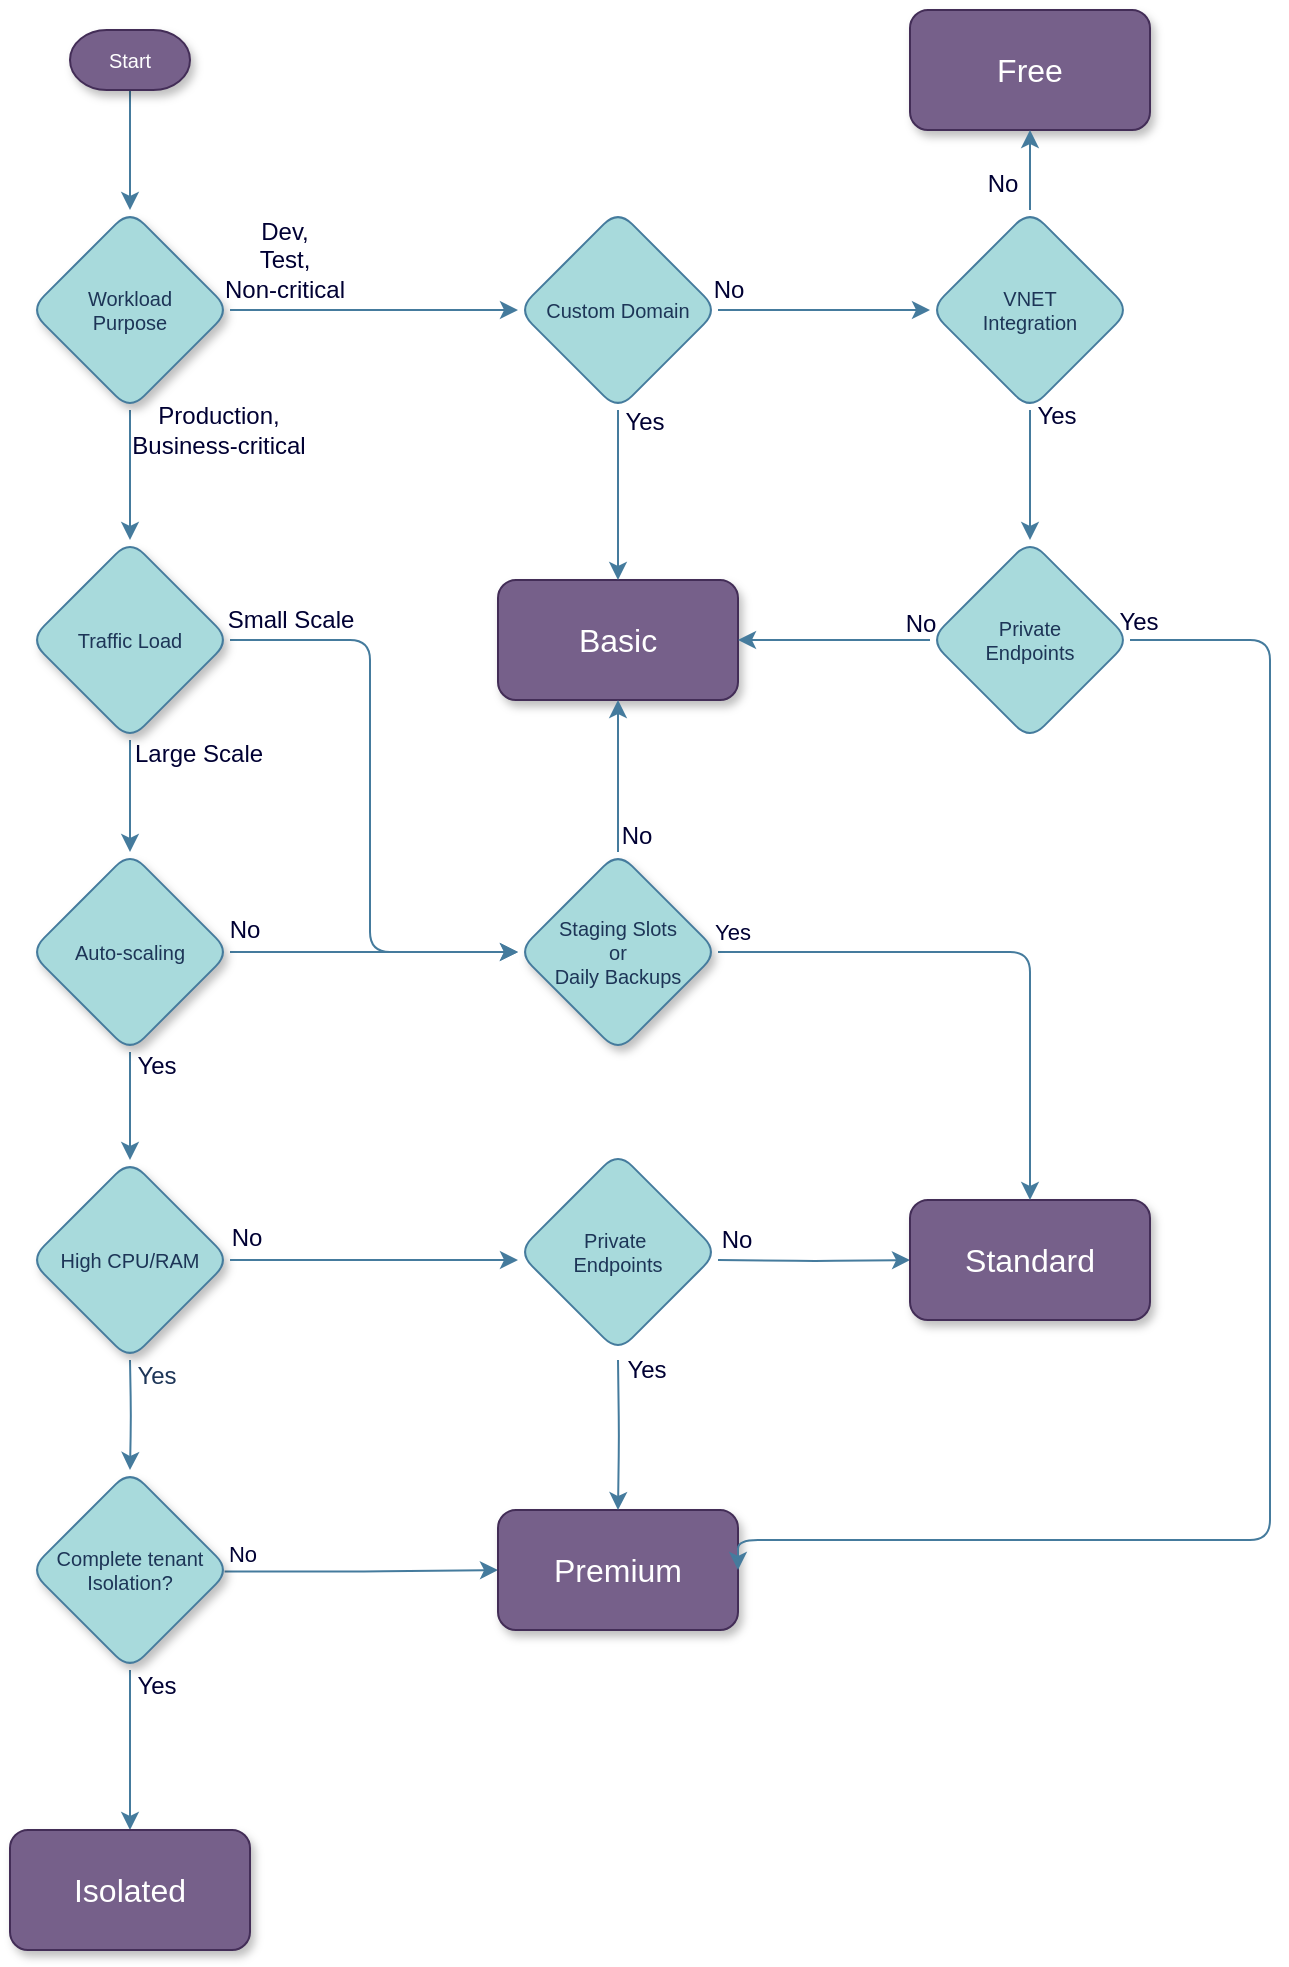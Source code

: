 <mxfile version="24.4.13" type="device" pages="2">
  <diagram id="N4iRV68BVkmkfJKtZu4H" name="Page-2">
    <mxGraphModel dx="1434" dy="956" grid="1" gridSize="10" guides="1" tooltips="1" connect="1" arrows="1" fold="1" page="1" pageScale="1" pageWidth="827" pageHeight="1169" math="0" shadow="0">
      <root>
        <mxCell id="0" />
        <mxCell id="1" parent="0" />
        <mxCell id="8HNGC6IebJeWQwQANR_L-3" value="" style="edgeStyle=orthogonalEdgeStyle;rounded=1;orthogonalLoop=1;jettySize=auto;html=1;fontSize=10;labelBackgroundColor=none;strokeColor=#457B9D;fontColor=default;fontFamily=Helvetica;fontStyle=0;" parent="1" source="8HNGC6IebJeWQwQANR_L-4" target="8HNGC6IebJeWQwQANR_L-9" edge="1">
          <mxGeometry relative="1" as="geometry" />
        </mxCell>
        <mxCell id="8HNGC6IebJeWQwQANR_L-4" value="Start" style="strokeWidth=1;html=1;shape=mxgraph.flowchart.terminator;whiteSpace=wrap;rounded=1;shadow=1;labelBackgroundColor=none;fontFamily=Helvetica;fontSize=10;align=center;fillColor=#76608a;strokeColor=#432D57;fontColor=#ffffff;fontStyle=0;" parent="1" vertex="1">
          <mxGeometry x="190" y="90" width="60" height="30" as="geometry" />
        </mxCell>
        <mxCell id="8HNGC6IebJeWQwQANR_L-5" value="" style="edgeStyle=orthogonalEdgeStyle;rounded=1;orthogonalLoop=1;jettySize=auto;html=1;fontSize=10;labelBackgroundColor=none;strokeColor=#457B9D;fontColor=default;fontFamily=Helvetica;entryX=0;entryY=0.5;entryDx=0;entryDy=0;fontStyle=0;" parent="1" source="mjoHUaqumo3DgvZ4HPl7-24" target="mjoHUaqumo3DgvZ4HPl7-43" edge="1">
          <mxGeometry relative="1" as="geometry" />
        </mxCell>
        <mxCell id="mjoHUaqumo3DgvZ4HPl7-27" value="No" style="edgeLabel;html=1;align=center;verticalAlign=middle;resizable=0;points=[];labelBackgroundColor=none;fontColor=#000033;fontFamily=Helvetica;fontSize=12;rounded=1;fontStyle=0;" parent="8HNGC6IebJeWQwQANR_L-5" vertex="1" connectable="0">
          <mxGeometry x="-0.64" relative="1" as="geometry">
            <mxPoint x="-14" y="-10" as="offset" />
          </mxGeometry>
        </mxCell>
        <mxCell id="8HNGC6IebJeWQwQANR_L-7" value="" style="edgeStyle=orthogonalEdgeStyle;rounded=1;orthogonalLoop=1;jettySize=auto;html=1;fontSize=10;labelBackgroundColor=none;strokeColor=#457B9D;fontColor=default;fontFamily=Helvetica;fontStyle=0;" parent="1" source="8HNGC6IebJeWQwQANR_L-9" target="8HNGC6IebJeWQwQANR_L-14" edge="1">
          <mxGeometry relative="1" as="geometry" />
        </mxCell>
        <mxCell id="8HNGC6IebJeWQwQANR_L-8" value="Production,&lt;div style=&quot;font-size: 12px;&quot;&gt;Business-critical&lt;/div&gt;" style="edgeLabel;html=1;align=center;verticalAlign=middle;resizable=0;points=[];fontSize=12;labelBackgroundColor=none;fontColor=#000033;fontFamily=Helvetica;rounded=1;fontStyle=0;" parent="8HNGC6IebJeWQwQANR_L-7" vertex="1" connectable="0">
          <mxGeometry x="-0.475" y="1" relative="1" as="geometry">
            <mxPoint x="43" y="-7" as="offset" />
          </mxGeometry>
        </mxCell>
        <mxCell id="8HNGC6IebJeWQwQANR_L-9" value="&lt;div style=&quot;font-size: 10px;&quot;&gt;Workload&lt;/div&gt;Purpose" style="rhombus;whiteSpace=wrap;html=1;fontSize=10;fontFamily=Helvetica;strokeWidth=1;rounded=1;shadow=1;labelBackgroundColor=none;fillColor=#A8DADC;strokeColor=#457B9D;fontColor=#1D3557;fontStyle=0;aspect=fixed;" parent="1" vertex="1">
          <mxGeometry x="170" y="180" width="100" height="100" as="geometry" />
        </mxCell>
        <mxCell id="8HNGC6IebJeWQwQANR_L-10" value="Free" style="whiteSpace=wrap;html=1;fontSize=16;fontFamily=Helvetica;strokeWidth=1;rounded=1;shadow=1;labelBackgroundColor=none;fillColor=#76608a;strokeColor=#432D57;fontColor=#ffffff;fontStyle=0;" parent="1" vertex="1">
          <mxGeometry x="610" y="80" width="120" height="60" as="geometry" />
        </mxCell>
        <mxCell id="8HNGC6IebJeWQwQANR_L-11" style="edgeStyle=orthogonalEdgeStyle;rounded=1;orthogonalLoop=1;jettySize=auto;html=1;fontSize=10;labelBackgroundColor=none;strokeColor=#457B9D;fontColor=default;fontFamily=Helvetica;fontStyle=0;entryX=0;entryY=0.5;entryDx=0;entryDy=0;" parent="1" source="8HNGC6IebJeWQwQANR_L-14" target="mjoHUaqumo3DgvZ4HPl7-48" edge="1">
          <mxGeometry relative="1" as="geometry">
            <mxPoint x="400" y="395" as="targetPoint" />
            <Array as="points">
              <mxPoint x="340" y="395" />
              <mxPoint x="340" y="551" />
            </Array>
          </mxGeometry>
        </mxCell>
        <mxCell id="8HNGC6IebJeWQwQANR_L-12" value="Small Scale" style="edgeLabel;html=1;align=center;verticalAlign=middle;resizable=0;points=[];fontSize=12;labelBackgroundColor=none;fontColor=#000033;fontFamily=Helvetica;rounded=1;fontStyle=0;" parent="8HNGC6IebJeWQwQANR_L-11" vertex="1" connectable="0">
          <mxGeometry x="-0.712" relative="1" as="geometry">
            <mxPoint x="-13" y="-10" as="offset" />
          </mxGeometry>
        </mxCell>
        <mxCell id="8HNGC6IebJeWQwQANR_L-13" value="" style="edgeStyle=orthogonalEdgeStyle;rounded=1;orthogonalLoop=1;jettySize=auto;html=1;fontSize=10;labelBackgroundColor=none;strokeColor=#457B9D;fontColor=default;fontFamily=Helvetica;fontStyle=0;" parent="1" source="8HNGC6IebJeWQwQANR_L-14" target="8HNGC6IebJeWQwQANR_L-21" edge="1">
          <mxGeometry relative="1" as="geometry" />
        </mxCell>
        <mxCell id="mjoHUaqumo3DgvZ4HPl7-35" value="Large Scale" style="edgeLabel;html=1;align=center;verticalAlign=middle;resizable=0;points=[];hachureGap=4;strokeColor=#457B9D;fontFamily=Helvetica;fontColor=#000033;fillColor=#A8DADC;fontSize=12;labelBackgroundColor=none;rounded=1;fontStyle=0;" parent="8HNGC6IebJeWQwQANR_L-13" vertex="1" connectable="0">
          <mxGeometry x="-0.355" relative="1" as="geometry">
            <mxPoint x="34" y="-11" as="offset" />
          </mxGeometry>
        </mxCell>
        <mxCell id="8HNGC6IebJeWQwQANR_L-14" value="Traffic Load" style="rhombus;whiteSpace=wrap;html=1;fontSize=10;fontFamily=Helvetica;strokeWidth=1;rounded=1;shadow=1;labelBackgroundColor=none;fillColor=#A8DADC;strokeColor=#457B9D;fontColor=#1D3557;aspect=fixed;fontStyle=0;" parent="1" vertex="1">
          <mxGeometry x="170" y="345" width="100" height="100" as="geometry" />
        </mxCell>
        <mxCell id="8HNGC6IebJeWQwQANR_L-15" value="" style="edgeStyle=orthogonalEdgeStyle;rounded=1;orthogonalLoop=1;jettySize=auto;html=1;fontSize=10;labelBackgroundColor=none;strokeColor=#457B9D;fontColor=default;fontFamily=Helvetica;fontStyle=0;entryX=0;entryY=0.5;entryDx=0;entryDy=0;" parent="1" source="8HNGC6IebJeWQwQANR_L-21" target="mjoHUaqumo3DgvZ4HPl7-48" edge="1">
          <mxGeometry relative="1" as="geometry" />
        </mxCell>
        <mxCell id="8HNGC6IebJeWQwQANR_L-16" value="No" style="edgeLabel;html=1;align=center;verticalAlign=middle;resizable=0;points=[];fontSize=12;labelBackgroundColor=none;fontColor=#000033;fontFamily=Helvetica;rounded=1;fontStyle=0;" parent="8HNGC6IebJeWQwQANR_L-15" vertex="1" connectable="0">
          <mxGeometry x="-0.5" y="2" relative="1" as="geometry">
            <mxPoint x="-29" y="-9" as="offset" />
          </mxGeometry>
        </mxCell>
        <mxCell id="8HNGC6IebJeWQwQANR_L-19" value="" style="edgeStyle=orthogonalEdgeStyle;rounded=1;orthogonalLoop=1;jettySize=auto;html=1;fontSize=10;labelBackgroundColor=none;strokeColor=#457B9D;fontColor=default;fontFamily=Helvetica;fontStyle=0;" parent="1" source="8HNGC6IebJeWQwQANR_L-21" target="8HNGC6IebJeWQwQANR_L-26" edge="1">
          <mxGeometry relative="1" as="geometry" />
        </mxCell>
        <mxCell id="mjoHUaqumo3DgvZ4HPl7-19" value="Yes" style="edgeLabel;html=1;align=center;verticalAlign=middle;resizable=0;points=[];fontSize=12;labelBackgroundColor=none;fontColor=#000033;fontFamily=Helvetica;rounded=1;fontStyle=0;" parent="8HNGC6IebJeWQwQANR_L-19" vertex="1" connectable="0">
          <mxGeometry x="-0.436" relative="1" as="geometry">
            <mxPoint x="13" y="-8" as="offset" />
          </mxGeometry>
        </mxCell>
        <mxCell id="8HNGC6IebJeWQwQANR_L-21" value="Auto-scaling" style="rhombus;whiteSpace=wrap;html=1;fontSize=10;fontFamily=Helvetica;strokeWidth=1;rounded=1;shadow=1;labelBackgroundColor=none;fillColor=#A8DADC;strokeColor=#457B9D;fontColor=#1D3557;aspect=fixed;fontStyle=0;" parent="1" vertex="1">
          <mxGeometry x="170" y="501" width="100" height="100" as="geometry" />
        </mxCell>
        <mxCell id="8HNGC6IebJeWQwQANR_L-22" value="Basic" style="whiteSpace=wrap;html=1;fontSize=16;fontFamily=Helvetica;strokeWidth=1;rounded=1;shadow=1;labelBackgroundColor=none;fillColor=#76608a;strokeColor=#432D57;fontColor=#ffffff;fontStyle=0;" parent="1" vertex="1">
          <mxGeometry x="404" y="365" width="120" height="60" as="geometry" />
        </mxCell>
        <mxCell id="mjoHUaqumo3DgvZ4HPl7-4" value="" style="edgeStyle=orthogonalEdgeStyle;rounded=1;orthogonalLoop=1;jettySize=auto;html=1;fontSize=10;labelBackgroundColor=none;strokeColor=#457B9D;fontColor=default;fontFamily=Helvetica;fontStyle=0;" parent="1" target="mjoHUaqumo3DgvZ4HPl7-3" edge="1">
          <mxGeometry relative="1" as="geometry">
            <mxPoint x="220" y="755" as="sourcePoint" />
          </mxGeometry>
        </mxCell>
        <mxCell id="mjoHUaqumo3DgvZ4HPl7-56" value="Yes" style="edgeLabel;html=1;align=center;verticalAlign=middle;resizable=0;points=[];rounded=1;strokeColor=#457B9D;fontColor=#1D3557;fillColor=#A8DADC;fontSize=12;" parent="mjoHUaqumo3DgvZ4HPl7-4" vertex="1" connectable="0">
          <mxGeometry x="-0.322" y="2" relative="1" as="geometry">
            <mxPoint x="10" y="-11" as="offset" />
          </mxGeometry>
        </mxCell>
        <mxCell id="mjoHUaqumo3DgvZ4HPl7-20" value="" style="edgeStyle=orthogonalEdgeStyle;rounded=1;orthogonalLoop=1;jettySize=auto;html=1;entryX=0;entryY=0.5;entryDx=0;entryDy=0;exitX=0.973;exitY=0.508;exitDx=0;exitDy=0;fontSize=12;labelBackgroundColor=none;strokeColor=#457B9D;fontColor=#000033;fontFamily=Helvetica;fontStyle=0;exitPerimeter=0;" parent="1" source="mjoHUaqumo3DgvZ4HPl7-3" target="mjoHUaqumo3DgvZ4HPl7-16" edge="1">
          <mxGeometry x="-0.836" y="5" relative="1" as="geometry">
            <mxPoint x="269" y="880" as="sourcePoint" />
            <mxPoint x="403" y="880" as="targetPoint" />
            <mxPoint as="offset" />
          </mxGeometry>
        </mxCell>
        <mxCell id="mjoHUaqumo3DgvZ4HPl7-55" value="No" style="edgeLabel;html=1;align=center;verticalAlign=middle;resizable=0;points=[];rounded=1;strokeColor=#457B9D;fontColor=#000033;fillColor=#A8DADC;labelBackgroundColor=none;" parent="mjoHUaqumo3DgvZ4HPl7-20" vertex="1" connectable="0">
          <mxGeometry x="-0.517" relative="1" as="geometry">
            <mxPoint x="-25" y="-9" as="offset" />
          </mxGeometry>
        </mxCell>
        <mxCell id="mjoHUaqumo3DgvZ4HPl7-21" style="edgeStyle=orthogonalEdgeStyle;rounded=1;orthogonalLoop=1;jettySize=auto;html=1;entryX=0;entryY=0.5;entryDx=0;entryDy=0;fontSize=10;labelBackgroundColor=none;strokeColor=#457B9D;fontColor=default;fontFamily=Helvetica;fontStyle=0;" parent="1" target="mjoHUaqumo3DgvZ4HPl7-5" edge="1">
          <mxGeometry relative="1" as="geometry">
            <mxPoint x="514" y="705" as="sourcePoint" />
          </mxGeometry>
        </mxCell>
        <mxCell id="mjoHUaqumo3DgvZ4HPl7-40" value="No" style="edgeLabel;html=1;align=center;verticalAlign=middle;resizable=0;points=[];hachureGap=4;strokeColor=#457B9D;fontFamily=Helvetica;fontColor=#000033;fillColor=#A8DADC;labelBackgroundColor=none;rounded=1;fontStyle=0;fontSize=12;" parent="mjoHUaqumo3DgvZ4HPl7-21" vertex="1" connectable="0">
          <mxGeometry x="-0.449" relative="1" as="geometry">
            <mxPoint x="-18" y="-11" as="offset" />
          </mxGeometry>
        </mxCell>
        <mxCell id="8HNGC6IebJeWQwQANR_L-26" value="High CPU/RAM" style="rhombus;whiteSpace=wrap;html=1;fontSize=10;fontFamily=Helvetica;strokeWidth=1;rounded=1;shadow=1;labelBackgroundColor=none;fillColor=#A8DADC;strokeColor=#457B9D;fontColor=#1D3557;aspect=fixed;fontStyle=0;" parent="1" vertex="1">
          <mxGeometry x="170" y="655" width="100" height="100" as="geometry" />
        </mxCell>
        <mxCell id="mjoHUaqumo3DgvZ4HPl7-9" value="" style="edgeStyle=orthogonalEdgeStyle;rounded=1;orthogonalLoop=1;jettySize=auto;html=1;exitX=0.5;exitY=1;exitDx=0;exitDy=0;fontSize=10;labelBackgroundColor=none;strokeColor=#457B9D;fontColor=default;fontFamily=Helvetica;fontStyle=0;" parent="1" source="mjoHUaqumo3DgvZ4HPl7-3" target="mjoHUaqumo3DgvZ4HPl7-10" edge="1">
          <mxGeometry relative="1" as="geometry">
            <mxPoint x="250" y="1010.0" as="targetPoint" />
          </mxGeometry>
        </mxCell>
        <mxCell id="mjoHUaqumo3DgvZ4HPl7-23" value="Yes" style="edgeLabel;html=1;align=center;verticalAlign=middle;resizable=0;points=[];fontSize=12;labelBackgroundColor=none;fontColor=#000033;fontFamily=Helvetica;rounded=1;fontStyle=0;" parent="mjoHUaqumo3DgvZ4HPl7-9" vertex="1" connectable="0">
          <mxGeometry x="0.288" y="-2" relative="1" as="geometry">
            <mxPoint x="15" y="-44" as="offset" />
          </mxGeometry>
        </mxCell>
        <mxCell id="mjoHUaqumo3DgvZ4HPl7-3" value="Complete tenant&lt;div&gt;Isolation?&lt;/div&gt;" style="rhombus;whiteSpace=wrap;html=1;fontSize=10;fontFamily=Helvetica;strokeWidth=1;rounded=1;shadow=1;labelBackgroundColor=none;fillColor=#A8DADC;strokeColor=#457B9D;fontColor=#1D3557;aspect=fixed;fontStyle=0;" parent="1" vertex="1">
          <mxGeometry x="170" y="810" width="100" height="100" as="geometry" />
        </mxCell>
        <mxCell id="mjoHUaqumo3DgvZ4HPl7-5" value="Standard" style="whiteSpace=wrap;html=1;fontSize=16;fontFamily=Helvetica;strokeWidth=1;rounded=1;shadow=1;labelBackgroundColor=none;fillColor=#76608a;strokeColor=#432D57;fontColor=#ffffff;fontStyle=0;" parent="1" vertex="1">
          <mxGeometry x="610" y="675" width="120" height="60" as="geometry" />
        </mxCell>
        <mxCell id="mjoHUaqumo3DgvZ4HPl7-10" value="Isolated" style="whiteSpace=wrap;html=1;fontSize=16;fontFamily=Helvetica;strokeWidth=1;rounded=1;shadow=1;labelBackgroundColor=none;fillColor=#76608a;strokeColor=#432D57;fontColor=#ffffff;fontStyle=0;" parent="1" vertex="1">
          <mxGeometry x="160" y="990" width="120" height="60" as="geometry" />
        </mxCell>
        <mxCell id="mjoHUaqumo3DgvZ4HPl7-16" value="Premium" style="whiteSpace=wrap;html=1;fontSize=16;fontFamily=Helvetica;strokeWidth=1;rounded=1;shadow=1;labelBackgroundColor=none;fillColor=#76608a;strokeColor=#432D57;fontColor=#ffffff;fontStyle=0;" parent="1" vertex="1">
          <mxGeometry x="404" y="830" width="120" height="60" as="geometry" />
        </mxCell>
        <mxCell id="mjoHUaqumo3DgvZ4HPl7-25" value="" style="edgeStyle=orthogonalEdgeStyle;rounded=1;orthogonalLoop=1;jettySize=auto;html=1;fontSize=10;labelBackgroundColor=none;strokeColor=#457B9D;fontColor=default;fontFamily=Helvetica;fontStyle=0;" parent="1" source="8HNGC6IebJeWQwQANR_L-9" target="mjoHUaqumo3DgvZ4HPl7-24" edge="1">
          <mxGeometry relative="1" as="geometry">
            <mxPoint x="290" y="235" as="sourcePoint" />
            <mxPoint x="510" y="235" as="targetPoint" />
          </mxGeometry>
        </mxCell>
        <mxCell id="mjoHUaqumo3DgvZ4HPl7-26" value="Dev,&lt;div style=&quot;font-size: 12px;&quot;&gt;Test,&lt;/div&gt;&lt;div style=&quot;font-size: 12px;&quot;&gt;Non-critical&lt;/div&gt;" style="edgeLabel;html=1;align=center;verticalAlign=middle;resizable=0;points=[];fontSize=12;labelBackgroundColor=none;fontColor=#000033;fontFamily=Helvetica;rounded=1;fontStyle=0;" parent="mjoHUaqumo3DgvZ4HPl7-25" vertex="1" connectable="0">
          <mxGeometry x="-0.367" relative="1" as="geometry">
            <mxPoint x="-19" y="-25" as="offset" />
          </mxGeometry>
        </mxCell>
        <mxCell id="mjoHUaqumo3DgvZ4HPl7-29" style="rounded=1;orthogonalLoop=1;jettySize=auto;html=1;entryX=0.5;entryY=0;entryDx=0;entryDy=0;labelBackgroundColor=none;strokeColor=#457B9D;fontColor=default;fontFamily=Helvetica;exitX=0.5;exitY=1;exitDx=0;exitDy=0;fontStyle=0;" parent="1" source="mjoHUaqumo3DgvZ4HPl7-43" target="mjoHUaqumo3DgvZ4HPl7-28" edge="1">
          <mxGeometry relative="1" as="geometry" />
        </mxCell>
        <mxCell id="mjoHUaqumo3DgvZ4HPl7-30" value="Yes" style="edgeLabel;html=1;align=center;verticalAlign=middle;resizable=0;points=[];labelBackgroundColor=none;fontColor=#000033;fontFamily=Helvetica;fontSize=12;rounded=1;fontStyle=0;" parent="mjoHUaqumo3DgvZ4HPl7-29" vertex="1" connectable="0">
          <mxGeometry x="-0.515" y="-1" relative="1" as="geometry">
            <mxPoint x="14" y="-13" as="offset" />
          </mxGeometry>
        </mxCell>
        <mxCell id="mjoHUaqumo3DgvZ4HPl7-45" style="edgeStyle=orthogonalEdgeStyle;rounded=1;hachureGap=4;orthogonalLoop=1;jettySize=auto;html=1;strokeColor=#457B9D;fontFamily=Helvetica;fontColor=default;labelBackgroundColor=none;fontStyle=0;" parent="1" source="mjoHUaqumo3DgvZ4HPl7-24" target="8HNGC6IebJeWQwQANR_L-22" edge="1">
          <mxGeometry relative="1" as="geometry" />
        </mxCell>
        <mxCell id="mjoHUaqumo3DgvZ4HPl7-46" value="Yes" style="edgeLabel;html=1;align=center;verticalAlign=middle;resizable=0;points=[];rounded=1;hachureGap=4;strokeColor=#457B9D;fontFamily=Helvetica;fontColor=#000033;fillColor=#A8DADC;labelBackgroundColor=none;fontStyle=0;fontSize=12;" parent="mjoHUaqumo3DgvZ4HPl7-45" vertex="1" connectable="0">
          <mxGeometry x="-0.811" y="3" relative="1" as="geometry">
            <mxPoint x="10" y="-2" as="offset" />
          </mxGeometry>
        </mxCell>
        <mxCell id="mjoHUaqumo3DgvZ4HPl7-24" value="Custom Domain" style="rhombus;whiteSpace=wrap;html=1;labelBackgroundColor=none;fillColor=#A8DADC;strokeColor=#457B9D;fontColor=#1D3557;fontFamily=Helvetica;fontSize=10;fontStyle=0;aspect=fixed;rounded=1;" parent="1" vertex="1">
          <mxGeometry x="414" y="180" width="100" height="100" as="geometry" />
        </mxCell>
        <mxCell id="mjoHUaqumo3DgvZ4HPl7-31" style="rounded=1;orthogonalLoop=1;jettySize=auto;html=1;entryX=1;entryY=0.5;entryDx=0;entryDy=0;edgeStyle=orthogonalEdgeStyle;labelBackgroundColor=none;strokeColor=#457B9D;fontColor=default;fontFamily=Helvetica;fontStyle=0;" parent="1" source="mjoHUaqumo3DgvZ4HPl7-28" target="8HNGC6IebJeWQwQANR_L-22" edge="1">
          <mxGeometry relative="1" as="geometry" />
        </mxCell>
        <mxCell id="mjoHUaqumo3DgvZ4HPl7-32" value="No" style="edgeLabel;html=1;align=center;verticalAlign=middle;resizable=0;points=[];labelBackgroundColor=none;fontColor=#000033;fontFamily=Helvetica;fontSize=12;rounded=1;fontStyle=0;" parent="mjoHUaqumo3DgvZ4HPl7-31" vertex="1" connectable="0">
          <mxGeometry x="-0.739" y="1" relative="1" as="geometry">
            <mxPoint x="7" y="-9" as="offset" />
          </mxGeometry>
        </mxCell>
        <mxCell id="mjoHUaqumo3DgvZ4HPl7-33" style="edgeStyle=orthogonalEdgeStyle;rounded=1;orthogonalLoop=1;jettySize=auto;html=1;labelBackgroundColor=none;strokeColor=#457B9D;fontColor=default;fontFamily=Helvetica;exitX=1;exitY=0.5;exitDx=0;exitDy=0;fontStyle=0;entryX=1;entryY=0.5;entryDx=0;entryDy=0;" parent="1" source="mjoHUaqumo3DgvZ4HPl7-28" target="mjoHUaqumo3DgvZ4HPl7-16" edge="1">
          <mxGeometry relative="1" as="geometry">
            <mxPoint x="695.03" y="465" as="sourcePoint" />
            <mxPoint x="650" y="850" as="targetPoint" />
            <Array as="points">
              <mxPoint x="790" y="395" />
              <mxPoint x="790" y="845" />
              <mxPoint x="524" y="845" />
            </Array>
          </mxGeometry>
        </mxCell>
        <mxCell id="mjoHUaqumo3DgvZ4HPl7-54" value="Yes" style="edgeLabel;html=1;align=center;verticalAlign=middle;resizable=0;points=[];rounded=1;strokeColor=#457B9D;fontColor=#000033;fillColor=#A8DADC;fontSize=12;labelBackgroundColor=none;" parent="mjoHUaqumo3DgvZ4HPl7-33" vertex="1" connectable="0">
          <mxGeometry x="-0.954" y="4" relative="1" as="geometry">
            <mxPoint x="-15" y="-5" as="offset" />
          </mxGeometry>
        </mxCell>
        <mxCell id="mjoHUaqumo3DgvZ4HPl7-28" value="Private&lt;div&gt;Endpoints&lt;/div&gt;" style="rhombus;whiteSpace=wrap;html=1;labelBackgroundColor=none;fillColor=#A8DADC;strokeColor=#457B9D;fontColor=#1D3557;fontFamily=Helvetica;fontSize=10;aspect=fixed;fontStyle=0;rounded=1;" parent="1" vertex="1">
          <mxGeometry x="620" y="345" width="100" height="100" as="geometry" />
        </mxCell>
        <mxCell id="mjoHUaqumo3DgvZ4HPl7-38" value="" style="edgeStyle=orthogonalEdgeStyle;rounded=1;orthogonalLoop=1;jettySize=auto;html=1;entryX=0;entryY=0.5;entryDx=0;entryDy=0;fontSize=10;labelBackgroundColor=none;strokeColor=#457B9D;fontColor=default;fontFamily=Helvetica;fontStyle=0;" parent="1" edge="1">
          <mxGeometry relative="1" as="geometry">
            <mxPoint x="270" y="705" as="sourcePoint" />
            <mxPoint x="414" y="705" as="targetPoint" />
          </mxGeometry>
        </mxCell>
        <mxCell id="mjoHUaqumo3DgvZ4HPl7-39" value="No" style="edgeLabel;html=1;align=center;verticalAlign=middle;resizable=0;points=[];fontSize=12;labelBackgroundColor=none;fontColor=#000033;fontFamily=Helvetica;rounded=1;fontStyle=0;" parent="mjoHUaqumo3DgvZ4HPl7-38" vertex="1" connectable="0">
          <mxGeometry x="-0.458" y="-2" relative="1" as="geometry">
            <mxPoint x="-31" y="-13" as="offset" />
          </mxGeometry>
        </mxCell>
        <mxCell id="mjoHUaqumo3DgvZ4HPl7-41" style="edgeStyle=orthogonalEdgeStyle;rounded=1;hachureGap=4;orthogonalLoop=1;jettySize=auto;html=1;strokeColor=#457B9D;fontFamily=Helvetica;fontColor=default;labelBackgroundColor=none;fontStyle=0;" parent="1" target="mjoHUaqumo3DgvZ4HPl7-16" edge="1">
          <mxGeometry relative="1" as="geometry">
            <mxPoint x="464" y="755" as="sourcePoint" />
          </mxGeometry>
        </mxCell>
        <mxCell id="mjoHUaqumo3DgvZ4HPl7-42" value="Yes" style="edgeLabel;html=1;align=center;verticalAlign=middle;resizable=0;points=[];hachureGap=4;strokeColor=#457B9D;fontFamily=Helvetica;fontColor=#000033;fillColor=#A8DADC;labelBackgroundColor=none;rounded=1;fontStyle=0;fontSize=12;" parent="mjoHUaqumo3DgvZ4HPl7-41" vertex="1" connectable="0">
          <mxGeometry x="-0.872" y="-1" relative="1" as="geometry">
            <mxPoint x="15" as="offset" />
          </mxGeometry>
        </mxCell>
        <mxCell id="mjoHUaqumo3DgvZ4HPl7-37" value="Private&amp;nbsp;&lt;div&gt;Endpoints&lt;/div&gt;" style="rhombus;whiteSpace=wrap;html=1;labelBackgroundColor=none;fillColor=#A8DADC;strokeColor=#457B9D;fontColor=#1D3557;fontFamily=Helvetica;fontSize=10;aspect=fixed;fontStyle=0;rounded=1;" parent="1" vertex="1">
          <mxGeometry x="414" y="651" width="100" height="100" as="geometry" />
        </mxCell>
        <mxCell id="mjoHUaqumo3DgvZ4HPl7-44" style="edgeStyle=orthogonalEdgeStyle;rounded=1;hachureGap=4;orthogonalLoop=1;jettySize=auto;html=1;strokeColor=#457B9D;fontFamily=Helvetica;fontColor=default;labelBackgroundColor=none;fontStyle=0;" parent="1" source="mjoHUaqumo3DgvZ4HPl7-43" target="8HNGC6IebJeWQwQANR_L-10" edge="1">
          <mxGeometry relative="1" as="geometry" />
        </mxCell>
        <mxCell id="mjoHUaqumo3DgvZ4HPl7-47" value="No" style="edgeLabel;html=1;align=center;verticalAlign=middle;resizable=0;points=[];rounded=1;hachureGap=4;strokeColor=#457B9D;fontFamily=Helvetica;fontColor=#000033;fillColor=#A8DADC;labelBackgroundColor=none;fontStyle=0;fontSize=12;" parent="mjoHUaqumo3DgvZ4HPl7-44" vertex="1" connectable="0">
          <mxGeometry x="-0.69" y="3" relative="1" as="geometry">
            <mxPoint x="-11" y="-7" as="offset" />
          </mxGeometry>
        </mxCell>
        <mxCell id="mjoHUaqumo3DgvZ4HPl7-43" value="VNET&lt;div style=&quot;font-size: 10px;&quot;&gt;Integration&lt;/div&gt;" style="rhombus;whiteSpace=wrap;html=1;labelBackgroundColor=none;fillColor=#A8DADC;strokeColor=#457B9D;fontColor=#1D3557;fontFamily=Helvetica;fontSize=10;fontStyle=0;aspect=fixed;rounded=1;" parent="1" vertex="1">
          <mxGeometry x="620" y="180" width="100" height="100" as="geometry" />
        </mxCell>
        <mxCell id="mjoHUaqumo3DgvZ4HPl7-49" style="edgeStyle=orthogonalEdgeStyle;rounded=1;orthogonalLoop=1;jettySize=auto;html=1;strokeColor=#457B9D;fontColor=#1D3557;fillColor=#A8DADC;entryX=0.5;entryY=1;entryDx=0;entryDy=0;" parent="1" source="mjoHUaqumo3DgvZ4HPl7-48" target="8HNGC6IebJeWQwQANR_L-22" edge="1">
          <mxGeometry relative="1" as="geometry">
            <mxPoint x="540.0" y="440" as="targetPoint" />
          </mxGeometry>
        </mxCell>
        <mxCell id="mjoHUaqumo3DgvZ4HPl7-50" value="No" style="edgeLabel;html=1;align=center;verticalAlign=middle;resizable=0;points=[];strokeColor=#457B9D;fontColor=#000033;fillColor=#A8DADC;rounded=1;fontSize=12;" parent="mjoHUaqumo3DgvZ4HPl7-49" vertex="1" connectable="0">
          <mxGeometry x="-0.783" y="2" relative="1" as="geometry">
            <mxPoint x="11" as="offset" />
          </mxGeometry>
        </mxCell>
        <mxCell id="mjoHUaqumo3DgvZ4HPl7-51" style="edgeStyle=orthogonalEdgeStyle;rounded=1;orthogonalLoop=1;jettySize=auto;html=1;entryX=0.5;entryY=0;entryDx=0;entryDy=0;strokeColor=#457B9D;fontColor=#000033;fillColor=#A8DADC;fontSize=12;" parent="1" source="mjoHUaqumo3DgvZ4HPl7-48" target="mjoHUaqumo3DgvZ4HPl7-5" edge="1">
          <mxGeometry relative="1" as="geometry">
            <Array as="points">
              <mxPoint x="670" y="551" />
            </Array>
          </mxGeometry>
        </mxCell>
        <mxCell id="mjoHUaqumo3DgvZ4HPl7-52" value="Yes" style="edgeLabel;html=1;align=center;verticalAlign=middle;resizable=0;points=[];strokeColor=#457B9D;fontColor=#000033;fillColor=#A8DADC;rounded=1;" parent="mjoHUaqumo3DgvZ4HPl7-51" vertex="1" connectable="0">
          <mxGeometry x="-0.917" y="2" relative="1" as="geometry">
            <mxPoint x="-5" y="-8" as="offset" />
          </mxGeometry>
        </mxCell>
        <mxCell id="mjoHUaqumo3DgvZ4HPl7-48" value="Staging Slots&lt;div&gt;or&lt;/div&gt;&lt;div&gt;Daily Backups&lt;/div&gt;" style="rhombus;whiteSpace=wrap;html=1;fontSize=10;fontFamily=Helvetica;strokeWidth=1;rounded=1;shadow=1;labelBackgroundColor=none;fillColor=#A8DADC;strokeColor=#457B9D;fontColor=#1D3557;aspect=fixed;fontStyle=0;" parent="1" vertex="1">
          <mxGeometry x="414" y="501" width="100" height="100" as="geometry" />
        </mxCell>
      </root>
    </mxGraphModel>
  </diagram>
  <diagram id="SfIZksV7vS0lqTn1m1YL" name="Page-3">
    <mxGraphModel dx="1434" dy="2125" grid="1" gridSize="10" guides="1" tooltips="1" connect="1" arrows="1" fold="1" page="1" pageScale="1" pageWidth="827" pageHeight="1169" math="0" shadow="0">
      <root>
        <mxCell id="0" />
        <mxCell id="1" parent="0" />
        <mxCell id="bjYaRJj1VPDax2cxkhRb-1" value="" style="edgeStyle=orthogonalEdgeStyle;rounded=1;orthogonalLoop=1;jettySize=auto;html=1;fontSize=10;labelBackgroundColor=none;strokeColor=#457B9D;fontColor=default;fontFamily=Helvetica;fontStyle=0;" parent="1" source="bjYaRJj1VPDax2cxkhRb-2" target="bjYaRJj1VPDax2cxkhRb-7" edge="1">
          <mxGeometry relative="1" as="geometry" />
        </mxCell>
        <mxCell id="bjYaRJj1VPDax2cxkhRb-2" value="Start" style="strokeWidth=1;html=1;shape=mxgraph.flowchart.terminator;whiteSpace=wrap;rounded=1;shadow=1;labelBackgroundColor=none;fontFamily=Helvetica;fontSize=10;align=center;fillColor=#76608a;strokeColor=#432D57;fontColor=#ffffff;fontStyle=0;" parent="1" vertex="1">
          <mxGeometry x="140" y="-20" width="60" height="30" as="geometry" />
        </mxCell>
        <mxCell id="bjYaRJj1VPDax2cxkhRb-3" value="" style="edgeStyle=orthogonalEdgeStyle;rounded=1;orthogonalLoop=1;jettySize=auto;html=1;fontSize=10;labelBackgroundColor=none;strokeColor=#457B9D;fontColor=default;fontFamily=Helvetica;fontStyle=0;" parent="1" source="bjYaRJj1VPDax2cxkhRb-39" target="bjYaRJj1VPDax2cxkhRb-52" edge="1">
          <mxGeometry relative="1" as="geometry" />
        </mxCell>
        <mxCell id="bjYaRJj1VPDax2cxkhRb-4" value="No" style="edgeLabel;html=1;align=center;verticalAlign=middle;resizable=0;points=[];labelBackgroundColor=none;fontColor=#000033;fontFamily=Helvetica;fontSize=12;rounded=1;fontStyle=0;" parent="bjYaRJj1VPDax2cxkhRb-3" vertex="1" connectable="0">
          <mxGeometry x="-0.64" relative="1" as="geometry">
            <mxPoint x="10" y="-7" as="offset" />
          </mxGeometry>
        </mxCell>
        <mxCell id="bjYaRJj1VPDax2cxkhRb-5" value="" style="edgeStyle=orthogonalEdgeStyle;rounded=1;orthogonalLoop=1;jettySize=auto;html=1;fontSize=10;labelBackgroundColor=none;strokeColor=#457B9D;fontColor=default;fontFamily=Helvetica;fontStyle=0;" parent="1" source="bjYaRJj1VPDax2cxkhRb-7" target="bjYaRJj1VPDax2cxkhRb-13" edge="1">
          <mxGeometry relative="1" as="geometry" />
        </mxCell>
        <mxCell id="bjYaRJj1VPDax2cxkhRb-6" value="Production,&lt;div style=&quot;font-size: 12px;&quot;&gt;Business-critical&lt;/div&gt;" style="edgeLabel;html=1;align=center;verticalAlign=middle;resizable=0;points=[];fontSize=12;labelBackgroundColor=none;fontColor=#000033;fontFamily=Helvetica;rounded=1;fontStyle=0;" parent="bjYaRJj1VPDax2cxkhRb-5" vertex="1" connectable="0">
          <mxGeometry x="-0.475" y="1" relative="1" as="geometry">
            <mxPoint x="11" y="-22" as="offset" />
          </mxGeometry>
        </mxCell>
        <mxCell id="bjYaRJj1VPDax2cxkhRb-7" value="&lt;div style=&quot;font-size: 10px;&quot;&gt;Workload&lt;/div&gt;Purpose" style="rhombus;whiteSpace=wrap;html=1;fontSize=10;fontFamily=Helvetica;strokeWidth=1;rounded=1;shadow=1;labelBackgroundColor=none;fillColor=#A8DADC;strokeColor=#457B9D;fontColor=#1D3557;fontStyle=0;aspect=fixed;" parent="1" vertex="1">
          <mxGeometry x="120" y="85" width="100" height="100" as="geometry" />
        </mxCell>
        <mxCell id="bjYaRJj1VPDax2cxkhRb-8" value="Free" style="whiteSpace=wrap;html=1;fontSize=16;fontFamily=Helvetica;strokeWidth=1;rounded=1;shadow=1;labelBackgroundColor=none;fillColor=#76608a;strokeColor=#432D57;fontColor=#ffffff;fontStyle=0;" parent="1" vertex="1">
          <mxGeometry x="110" y="570" width="120" height="60" as="geometry" />
        </mxCell>
        <mxCell id="bjYaRJj1VPDax2cxkhRb-9" style="rounded=1;orthogonalLoop=1;jettySize=auto;html=1;fontSize=10;labelBackgroundColor=none;strokeColor=#457B9D;fontColor=default;fontFamily=Helvetica;fontStyle=0;edgeStyle=orthogonalEdgeStyle;exitX=0.5;exitY=1;exitDx=0;exitDy=0;entryX=0.5;entryY=0;entryDx=0;entryDy=0;" parent="1" source="bjYaRJj1VPDax2cxkhRb-13" target="bjYaRJj1VPDax2cxkhRb-57" edge="1">
          <mxGeometry relative="1" as="geometry">
            <mxPoint x="400" y="395" as="targetPoint" />
            <Array as="points">
              <mxPoint x="370" y="185" />
              <mxPoint x="370" y="230" />
              <mxPoint x="570" y="230" />
            </Array>
          </mxGeometry>
        </mxCell>
        <mxCell id="bjYaRJj1VPDax2cxkhRb-10" value="Small Scale" style="edgeLabel;html=1;align=center;verticalAlign=middle;resizable=0;points=[];fontSize=12;labelBackgroundColor=none;fontColor=#000033;fontFamily=Helvetica;rounded=1;fontStyle=0;" parent="bjYaRJj1VPDax2cxkhRb-9" vertex="1" connectable="0">
          <mxGeometry x="-0.712" relative="1" as="geometry">
            <mxPoint x="40" y="-34" as="offset" />
          </mxGeometry>
        </mxCell>
        <mxCell id="bjYaRJj1VPDax2cxkhRb-11" value="" style="edgeStyle=orthogonalEdgeStyle;rounded=1;orthogonalLoop=1;jettySize=auto;html=1;fontSize=10;labelBackgroundColor=none;strokeColor=#457B9D;fontColor=default;fontFamily=Helvetica;fontStyle=0;" parent="1" source="bjYaRJj1VPDax2cxkhRb-13" target="bjYaRJj1VPDax2cxkhRb-18" edge="1">
          <mxGeometry relative="1" as="geometry" />
        </mxCell>
        <mxCell id="bjYaRJj1VPDax2cxkhRb-12" value="Large Scale" style="edgeLabel;html=1;align=center;verticalAlign=middle;resizable=0;points=[];hachureGap=4;strokeColor=#457B9D;fontFamily=Helvetica;fontColor=#000033;fillColor=#A8DADC;fontSize=12;labelBackgroundColor=none;rounded=1;fontStyle=0;" parent="bjYaRJj1VPDax2cxkhRb-11" vertex="1" connectable="0">
          <mxGeometry x="-0.355" relative="1" as="geometry">
            <mxPoint x="-2" y="-13" as="offset" />
          </mxGeometry>
        </mxCell>
        <mxCell id="bjYaRJj1VPDax2cxkhRb-13" value="Traffic Load" style="rhombus;whiteSpace=wrap;html=1;fontSize=10;fontFamily=Helvetica;strokeWidth=1;rounded=1;shadow=1;labelBackgroundColor=none;fillColor=#A8DADC;strokeColor=#457B9D;fontColor=#1D3557;aspect=fixed;fontStyle=0;" parent="1" vertex="1">
          <mxGeometry x="318" y="85" width="100" height="100" as="geometry" />
        </mxCell>
        <mxCell id="bjYaRJj1VPDax2cxkhRb-14" value="" style="rounded=1;orthogonalLoop=1;jettySize=auto;html=1;fontSize=10;labelBackgroundColor=none;strokeColor=#457B9D;fontColor=default;fontFamily=Helvetica;fontStyle=0;" parent="1" source="bjYaRJj1VPDax2cxkhRb-18" target="bjYaRJj1VPDax2cxkhRb-57" edge="1">
          <mxGeometry relative="1" as="geometry" />
        </mxCell>
        <mxCell id="bjYaRJj1VPDax2cxkhRb-15" value="No" style="edgeLabel;html=1;align=center;verticalAlign=middle;resizable=0;points=[];fontSize=12;labelBackgroundColor=none;fontColor=#000033;fontFamily=Helvetica;rounded=1;fontStyle=0;" parent="bjYaRJj1VPDax2cxkhRb-14" vertex="1" connectable="0">
          <mxGeometry x="-0.5" y="2" relative="1" as="geometry">
            <mxPoint x="12" y="-13" as="offset" />
          </mxGeometry>
        </mxCell>
        <mxCell id="bjYaRJj1VPDax2cxkhRb-16" value="" style="edgeStyle=orthogonalEdgeStyle;rounded=1;orthogonalLoop=1;jettySize=auto;html=1;fontSize=10;labelBackgroundColor=none;strokeColor=#457B9D;fontColor=default;fontFamily=Helvetica;fontStyle=0;" parent="1" source="bjYaRJj1VPDax2cxkhRb-18" target="bjYaRJj1VPDax2cxkhRb-26" edge="1">
          <mxGeometry relative="1" as="geometry" />
        </mxCell>
        <mxCell id="bjYaRJj1VPDax2cxkhRb-17" value="Yes" style="edgeLabel;html=1;align=center;verticalAlign=middle;resizable=0;points=[];fontSize=12;labelBackgroundColor=none;fontColor=#000033;fontFamily=Helvetica;rounded=1;fontStyle=0;" parent="bjYaRJj1VPDax2cxkhRb-16" vertex="1" connectable="0">
          <mxGeometry x="-0.436" relative="1" as="geometry">
            <mxPoint x="-18" y="-13" as="offset" />
          </mxGeometry>
        </mxCell>
        <mxCell id="bjYaRJj1VPDax2cxkhRb-18" value="Auto-scaling" style="rhombus;whiteSpace=wrap;html=1;fontSize=10;fontFamily=Helvetica;strokeWidth=1;rounded=1;shadow=1;labelBackgroundColor=none;fillColor=#A8DADC;strokeColor=#457B9D;fontColor=#1D3557;aspect=fixed;fontStyle=0;" parent="1" vertex="1">
          <mxGeometry x="520" y="85" width="100" height="100" as="geometry" />
        </mxCell>
        <mxCell id="bjYaRJj1VPDax2cxkhRb-19" value="Basic" style="whiteSpace=wrap;html=1;fontSize=16;fontFamily=Helvetica;strokeWidth=1;rounded=1;shadow=1;labelBackgroundColor=none;fillColor=#76608a;strokeColor=#432D57;fontColor=#ffffff;fontStyle=0;" parent="1" vertex="1">
          <mxGeometry x="320" y="280" width="120" height="60" as="geometry" />
        </mxCell>
        <mxCell id="bjYaRJj1VPDax2cxkhRb-20" value="" style="edgeStyle=orthogonalEdgeStyle;rounded=1;orthogonalLoop=1;jettySize=auto;html=1;fontSize=10;labelBackgroundColor=none;strokeColor=#457B9D;fontColor=default;fontFamily=Helvetica;fontStyle=0;exitX=1;exitY=0.5;exitDx=0;exitDy=0;" parent="1" source="bjYaRJj1VPDax2cxkhRb-26" target="bjYaRJj1VPDax2cxkhRb-29" edge="1">
          <mxGeometry relative="1" as="geometry">
            <mxPoint x="220" y="755" as="sourcePoint" />
          </mxGeometry>
        </mxCell>
        <mxCell id="bjYaRJj1VPDax2cxkhRb-21" value="Yes" style="edgeLabel;html=1;align=center;verticalAlign=middle;resizable=0;points=[];rounded=1;strokeColor=#457B9D;fontColor=#1D3557;fillColor=#A8DADC;fontSize=12;" parent="bjYaRJj1VPDax2cxkhRb-20" vertex="1" connectable="0">
          <mxGeometry x="-0.322" y="2" relative="1" as="geometry">
            <mxPoint x="-25" y="-11" as="offset" />
          </mxGeometry>
        </mxCell>
        <mxCell id="bjYaRJj1VPDax2cxkhRb-22" value="" style="rounded=1;orthogonalLoop=1;jettySize=auto;html=1;entryX=0.5;entryY=0;entryDx=0;entryDy=0;exitX=0.5;exitY=1;exitDx=0;exitDy=0;fontSize=12;labelBackgroundColor=none;strokeColor=#457B9D;fontColor=#000033;fontFamily=Helvetica;fontStyle=0;" parent="1" source="bjYaRJj1VPDax2cxkhRb-29" target="bjYaRJj1VPDax2cxkhRb-32" edge="1">
          <mxGeometry x="-0.836" y="5" relative="1" as="geometry">
            <mxPoint x="269" y="880" as="sourcePoint" />
            <mxPoint x="403" y="880" as="targetPoint" />
            <mxPoint as="offset" />
          </mxGeometry>
        </mxCell>
        <mxCell id="bjYaRJj1VPDax2cxkhRb-23" value="No" style="edgeLabel;html=1;align=center;verticalAlign=middle;resizable=0;points=[];rounded=1;strokeColor=#457B9D;fontColor=#000033;fillColor=#A8DADC;labelBackgroundColor=none;fontSize=12;" parent="bjYaRJj1VPDax2cxkhRb-22" vertex="1" connectable="0">
          <mxGeometry x="-0.517" relative="1" as="geometry">
            <mxPoint x="13" y="-55" as="offset" />
          </mxGeometry>
        </mxCell>
        <mxCell id="bjYaRJj1VPDax2cxkhRb-24" style="rounded=1;orthogonalLoop=1;jettySize=auto;html=1;entryX=0.5;entryY=0;entryDx=0;entryDy=0;fontSize=10;labelBackgroundColor=none;strokeColor=#457B9D;fontColor=default;fontFamily=Helvetica;fontStyle=0;" parent="1" source="bjYaRJj1VPDax2cxkhRb-49" target="bjYaRJj1VPDax2cxkhRb-30" edge="1">
          <mxGeometry relative="1" as="geometry">
            <mxPoint x="514" y="705" as="sourcePoint" />
          </mxGeometry>
        </mxCell>
        <mxCell id="bjYaRJj1VPDax2cxkhRb-25" value="No" style="edgeLabel;html=1;align=center;verticalAlign=middle;resizable=0;points=[];hachureGap=4;strokeColor=#457B9D;fontFamily=Helvetica;fontColor=#000033;fillColor=#A8DADC;labelBackgroundColor=none;rounded=1;fontStyle=0;fontSize=12;" parent="bjYaRJj1VPDax2cxkhRb-24" vertex="1" connectable="0">
          <mxGeometry x="-0.449" relative="1" as="geometry">
            <mxPoint x="12" y="-15" as="offset" />
          </mxGeometry>
        </mxCell>
        <mxCell id="bjYaRJj1VPDax2cxkhRb-26" value="High CPU/RAM" style="rhombus;whiteSpace=wrap;html=1;fontSize=10;fontFamily=Helvetica;strokeWidth=1;rounded=1;shadow=1;labelBackgroundColor=none;fillColor=#A8DADC;strokeColor=#457B9D;fontColor=#1D3557;aspect=fixed;fontStyle=0;" parent="1" vertex="1">
          <mxGeometry x="713" y="85" width="100" height="100" as="geometry" />
        </mxCell>
        <mxCell id="bjYaRJj1VPDax2cxkhRb-27" value="" style="edgeStyle=orthogonalEdgeStyle;rounded=1;orthogonalLoop=1;jettySize=auto;html=1;exitX=0.5;exitY=0;exitDx=0;exitDy=0;fontSize=10;labelBackgroundColor=none;strokeColor=#457B9D;fontColor=default;fontFamily=Helvetica;fontStyle=0;" parent="1" source="bjYaRJj1VPDax2cxkhRb-29" target="bjYaRJj1VPDax2cxkhRb-31" edge="1">
          <mxGeometry relative="1" as="geometry">
            <mxPoint x="250" y="1010.0" as="targetPoint" />
          </mxGeometry>
        </mxCell>
        <mxCell id="bjYaRJj1VPDax2cxkhRb-28" value="Yes" style="edgeLabel;html=1;align=center;verticalAlign=middle;resizable=0;points=[];fontSize=12;labelBackgroundColor=none;fontColor=#000033;fontFamily=Helvetica;rounded=1;fontStyle=0;" parent="bjYaRJj1VPDax2cxkhRb-27" vertex="1" connectable="0">
          <mxGeometry x="0.288" y="-2" relative="1" as="geometry">
            <mxPoint x="14" y="37" as="offset" />
          </mxGeometry>
        </mxCell>
        <mxCell id="bjYaRJj1VPDax2cxkhRb-29" value="Complete tenant&lt;div&gt;Isolation?&lt;/div&gt;" style="rhombus;whiteSpace=wrap;html=1;fontSize=10;fontFamily=Helvetica;strokeWidth=1;rounded=1;shadow=1;labelBackgroundColor=none;fillColor=#A8DADC;strokeColor=#457B9D;fontColor=#1D3557;aspect=fixed;fontStyle=0;" parent="1" vertex="1">
          <mxGeometry x="910" y="85" width="100" height="100" as="geometry" />
        </mxCell>
        <mxCell id="bjYaRJj1VPDax2cxkhRb-30" value="Standard" style="whiteSpace=wrap;html=1;fontSize=16;fontFamily=Helvetica;strokeWidth=1;rounded=1;shadow=1;labelBackgroundColor=none;fillColor=#76608a;strokeColor=#432D57;fontColor=#ffffff;fontStyle=0;" parent="1" vertex="1">
          <mxGeometry x="703" y="440" width="120" height="60" as="geometry" />
        </mxCell>
        <mxCell id="bjYaRJj1VPDax2cxkhRb-31" value="Isolated" style="whiteSpace=wrap;html=1;fontSize=16;fontFamily=Helvetica;strokeWidth=1;rounded=1;shadow=1;labelBackgroundColor=none;fillColor=#76608a;strokeColor=#432D57;fontColor=#ffffff;fontStyle=0;" parent="1" vertex="1">
          <mxGeometry x="900" y="-40" width="120" height="60" as="geometry" />
        </mxCell>
        <mxCell id="bjYaRJj1VPDax2cxkhRb-32" value="Premium" style="whiteSpace=wrap;html=1;fontSize=16;fontFamily=Helvetica;strokeWidth=1;rounded=1;shadow=1;labelBackgroundColor=none;fillColor=#76608a;strokeColor=#432D57;fontColor=#ffffff;fontStyle=0;" parent="1" vertex="1">
          <mxGeometry x="900" y="440" width="120" height="60" as="geometry" />
        </mxCell>
        <mxCell id="bjYaRJj1VPDax2cxkhRb-33" value="" style="edgeStyle=orthogonalEdgeStyle;rounded=1;orthogonalLoop=1;jettySize=auto;html=1;fontSize=10;labelBackgroundColor=none;strokeColor=#457B9D;fontColor=default;fontFamily=Helvetica;fontStyle=0;" parent="1" source="bjYaRJj1VPDax2cxkhRb-7" target="bjYaRJj1VPDax2cxkhRb-39" edge="1">
          <mxGeometry relative="1" as="geometry">
            <mxPoint x="290" y="235" as="sourcePoint" />
            <mxPoint x="510" y="235" as="targetPoint" />
          </mxGeometry>
        </mxCell>
        <mxCell id="bjYaRJj1VPDax2cxkhRb-34" value="Development,&lt;div style=&quot;font-size: 12px;&quot;&gt;Test,&lt;/div&gt;&lt;div style=&quot;font-size: 12px;&quot;&gt;Non-critical&lt;/div&gt;" style="edgeLabel;html=1;align=center;verticalAlign=middle;resizable=0;points=[];fontSize=12;labelBackgroundColor=none;fontColor=#000033;fontFamily=Helvetica;rounded=1;fontStyle=0;" parent="bjYaRJj1VPDax2cxkhRb-33" vertex="1" connectable="0">
          <mxGeometry x="-0.367" relative="1" as="geometry">
            <mxPoint x="40" y="-2" as="offset" />
          </mxGeometry>
        </mxCell>
        <mxCell id="bjYaRJj1VPDax2cxkhRb-35" style="rounded=1;orthogonalLoop=1;jettySize=auto;html=1;labelBackgroundColor=none;strokeColor=#457B9D;fontColor=default;fontFamily=Helvetica;exitX=1;exitY=0.5;exitDx=0;exitDy=0;fontStyle=0;" parent="1" source="bjYaRJj1VPDax2cxkhRb-52" target="bjYaRJj1VPDax2cxkhRb-44" edge="1">
          <mxGeometry relative="1" as="geometry" />
        </mxCell>
        <mxCell id="bjYaRJj1VPDax2cxkhRb-36" value="Yes" style="edgeLabel;html=1;align=center;verticalAlign=middle;resizable=0;points=[];labelBackgroundColor=none;fontColor=#000033;fontFamily=Helvetica;fontSize=12;rounded=1;fontStyle=0;" parent="bjYaRJj1VPDax2cxkhRb-35" vertex="1" connectable="0">
          <mxGeometry x="-0.515" y="-1" relative="1" as="geometry">
            <mxPoint x="-19" y="-11" as="offset" />
          </mxGeometry>
        </mxCell>
        <mxCell id="bjYaRJj1VPDax2cxkhRb-37" style="edgeStyle=orthogonalEdgeStyle;rounded=1;hachureGap=4;orthogonalLoop=1;jettySize=auto;html=1;strokeColor=#457B9D;fontFamily=Helvetica;fontColor=default;labelBackgroundColor=none;fontStyle=0;" parent="1" source="bjYaRJj1VPDax2cxkhRb-39" target="bjYaRJj1VPDax2cxkhRb-19" edge="1">
          <mxGeometry relative="1" as="geometry" />
        </mxCell>
        <mxCell id="bjYaRJj1VPDax2cxkhRb-38" value="Yes" style="edgeLabel;html=1;align=center;verticalAlign=middle;resizable=0;points=[];rounded=1;hachureGap=4;strokeColor=#457B9D;fontFamily=Helvetica;fontColor=#000033;fillColor=#A8DADC;labelBackgroundColor=none;fontStyle=0;fontSize=12;" parent="bjYaRJj1VPDax2cxkhRb-37" vertex="1" connectable="0">
          <mxGeometry x="-0.811" y="3" relative="1" as="geometry">
            <mxPoint x="2" y="-7" as="offset" />
          </mxGeometry>
        </mxCell>
        <mxCell id="bjYaRJj1VPDax2cxkhRb-39" value="Custom Domain" style="rhombus;whiteSpace=wrap;html=1;labelBackgroundColor=none;fillColor=#A8DADC;strokeColor=#457B9D;fontColor=#1D3557;fontFamily=Helvetica;fontSize=10;fontStyle=0;aspect=fixed;rounded=1;" parent="1" vertex="1">
          <mxGeometry x="120" y="260" width="100" height="100" as="geometry" />
        </mxCell>
        <mxCell id="bjYaRJj1VPDax2cxkhRb-40" style="rounded=1;orthogonalLoop=1;jettySize=auto;html=1;entryX=0.5;entryY=1;entryDx=0;entryDy=0;edgeStyle=orthogonalEdgeStyle;labelBackgroundColor=none;strokeColor=#457B9D;fontColor=default;fontFamily=Helvetica;fontStyle=0;" parent="1" source="bjYaRJj1VPDax2cxkhRb-44" target="bjYaRJj1VPDax2cxkhRb-19" edge="1">
          <mxGeometry relative="1" as="geometry" />
        </mxCell>
        <mxCell id="bjYaRJj1VPDax2cxkhRb-41" value="No" style="edgeLabel;html=1;align=center;verticalAlign=middle;resizable=0;points=[];labelBackgroundColor=none;fontColor=#000033;fontFamily=Helvetica;fontSize=12;rounded=1;fontStyle=0;" parent="bjYaRJj1VPDax2cxkhRb-40" vertex="1" connectable="0">
          <mxGeometry x="-0.739" y="1" relative="1" as="geometry">
            <mxPoint x="12" y="3" as="offset" />
          </mxGeometry>
        </mxCell>
        <mxCell id="bjYaRJj1VPDax2cxkhRb-42" style="rounded=1;orthogonalLoop=1;jettySize=auto;html=1;labelBackgroundColor=none;strokeColor=#457B9D;fontColor=default;fontFamily=Helvetica;exitX=1;exitY=0.5;exitDx=0;exitDy=0;fontStyle=0;entryX=0.5;entryY=1;entryDx=0;entryDy=0;edgeStyle=orthogonalEdgeStyle;" parent="1" source="bjYaRJj1VPDax2cxkhRb-44" target="bjYaRJj1VPDax2cxkhRb-32" edge="1">
          <mxGeometry relative="1" as="geometry">
            <mxPoint x="695.03" y="465" as="sourcePoint" />
            <mxPoint x="650" y="850" as="targetPoint" />
            <Array as="points">
              <mxPoint x="480" y="470" />
              <mxPoint x="480" y="540" />
              <mxPoint x="960" y="540" />
            </Array>
          </mxGeometry>
        </mxCell>
        <mxCell id="bjYaRJj1VPDax2cxkhRb-43" value="Yes" style="edgeLabel;html=1;align=center;verticalAlign=middle;resizable=0;points=[];rounded=1;strokeColor=#457B9D;fontColor=#000033;fillColor=#A8DADC;fontSize=12;labelBackgroundColor=none;" parent="bjYaRJj1VPDax2cxkhRb-42" vertex="1" connectable="0">
          <mxGeometry x="-0.954" y="4" relative="1" as="geometry">
            <mxPoint x="-6" y="-6" as="offset" />
          </mxGeometry>
        </mxCell>
        <mxCell id="bjYaRJj1VPDax2cxkhRb-44" value="Private&lt;div&gt;Endpoints&lt;/div&gt;" style="rhombus;whiteSpace=wrap;html=1;labelBackgroundColor=none;fillColor=#A8DADC;strokeColor=#457B9D;fontColor=#1D3557;fontFamily=Helvetica;fontSize=10;aspect=fixed;fontStyle=0;rounded=1;" parent="1" vertex="1">
          <mxGeometry x="330" y="420" width="100" height="100" as="geometry" />
        </mxCell>
        <mxCell id="bjYaRJj1VPDax2cxkhRb-45" value="" style="edgeStyle=orthogonalEdgeStyle;rounded=1;orthogonalLoop=1;jettySize=auto;html=1;fontSize=10;labelBackgroundColor=none;strokeColor=#457B9D;fontColor=default;fontFamily=Helvetica;fontStyle=0;exitX=0.5;exitY=1;exitDx=0;exitDy=0;" parent="1" source="bjYaRJj1VPDax2cxkhRb-26" target="bjYaRJj1VPDax2cxkhRb-49" edge="1">
          <mxGeometry relative="1" as="geometry">
            <mxPoint x="270" y="705" as="sourcePoint" />
            <mxPoint x="414" y="705" as="targetPoint" />
          </mxGeometry>
        </mxCell>
        <mxCell id="bjYaRJj1VPDax2cxkhRb-46" value="No" style="edgeLabel;html=1;align=center;verticalAlign=middle;resizable=0;points=[];fontSize=12;labelBackgroundColor=none;fontColor=#000033;fontFamily=Helvetica;rounded=1;fontStyle=0;" parent="bjYaRJj1VPDax2cxkhRb-45" vertex="1" connectable="0">
          <mxGeometry x="-0.458" y="-2" relative="1" as="geometry">
            <mxPoint x="16" y="-13" as="offset" />
          </mxGeometry>
        </mxCell>
        <mxCell id="bjYaRJj1VPDax2cxkhRb-47" style="rounded=1;hachureGap=4;orthogonalLoop=1;jettySize=auto;html=1;strokeColor=#457B9D;fontFamily=Helvetica;fontColor=default;labelBackgroundColor=none;fontStyle=0;exitX=1;exitY=0.5;exitDx=0;exitDy=0;entryX=0.5;entryY=0;entryDx=0;entryDy=0;edgeStyle=orthogonalEdgeStyle;" parent="1" source="bjYaRJj1VPDax2cxkhRb-49" target="bjYaRJj1VPDax2cxkhRb-32" edge="1">
          <mxGeometry relative="1" as="geometry">
            <mxPoint x="464" y="755" as="sourcePoint" />
          </mxGeometry>
        </mxCell>
        <mxCell id="bjYaRJj1VPDax2cxkhRb-48" value="Yes" style="edgeLabel;html=1;align=center;verticalAlign=middle;resizable=0;points=[];hachureGap=4;strokeColor=#457B9D;fontFamily=Helvetica;fontColor=#000033;fillColor=#A8DADC;labelBackgroundColor=none;rounded=1;fontStyle=0;fontSize=12;" parent="bjYaRJj1VPDax2cxkhRb-47" vertex="1" connectable="0">
          <mxGeometry x="-0.872" y="-1" relative="1" as="geometry">
            <mxPoint x="-8" y="-11" as="offset" />
          </mxGeometry>
        </mxCell>
        <mxCell id="bjYaRJj1VPDax2cxkhRb-49" value="Private&amp;nbsp;&lt;div&gt;Endpoints&lt;/div&gt;" style="rhombus;whiteSpace=wrap;html=1;labelBackgroundColor=none;fillColor=#A8DADC;strokeColor=#457B9D;fontColor=#1D3557;fontFamily=Helvetica;fontSize=10;aspect=fixed;fontStyle=0;rounded=1;" parent="1" vertex="1">
          <mxGeometry x="713" y="260" width="100" height="100" as="geometry" />
        </mxCell>
        <mxCell id="bjYaRJj1VPDax2cxkhRb-50" style="edgeStyle=orthogonalEdgeStyle;rounded=1;hachureGap=4;orthogonalLoop=1;jettySize=auto;html=1;strokeColor=#457B9D;fontFamily=Helvetica;fontColor=default;labelBackgroundColor=none;fontStyle=0;" parent="1" source="bjYaRJj1VPDax2cxkhRb-52" target="bjYaRJj1VPDax2cxkhRb-8" edge="1">
          <mxGeometry relative="1" as="geometry" />
        </mxCell>
        <mxCell id="bjYaRJj1VPDax2cxkhRb-51" value="No" style="edgeLabel;html=1;align=center;verticalAlign=middle;resizable=0;points=[];rounded=1;hachureGap=4;strokeColor=#457B9D;fontFamily=Helvetica;fontColor=#000033;fillColor=#A8DADC;labelBackgroundColor=none;fontStyle=0;fontSize=12;" parent="bjYaRJj1VPDax2cxkhRb-50" vertex="1" connectable="0">
          <mxGeometry x="-0.69" y="3" relative="1" as="geometry">
            <mxPoint x="10" y="-4" as="offset" />
          </mxGeometry>
        </mxCell>
        <mxCell id="bjYaRJj1VPDax2cxkhRb-52" value="VNET&lt;div style=&quot;font-size: 10px;&quot;&gt;Integration&lt;/div&gt;" style="rhombus;whiteSpace=wrap;html=1;labelBackgroundColor=none;fillColor=#A8DADC;strokeColor=#457B9D;fontColor=#1D3557;fontFamily=Helvetica;fontSize=10;fontStyle=0;aspect=fixed;rounded=1;" parent="1" vertex="1">
          <mxGeometry x="120" y="420" width="100" height="100" as="geometry" />
        </mxCell>
        <mxCell id="bjYaRJj1VPDax2cxkhRb-53" style="rounded=1;orthogonalLoop=1;jettySize=auto;html=1;strokeColor=#457B9D;fontColor=#1D3557;fillColor=#A8DADC;entryX=1;entryY=0.5;entryDx=0;entryDy=0;" parent="1" source="bjYaRJj1VPDax2cxkhRb-57" target="bjYaRJj1VPDax2cxkhRb-19" edge="1">
          <mxGeometry relative="1" as="geometry">
            <mxPoint x="540.0" y="440" as="targetPoint" />
          </mxGeometry>
        </mxCell>
        <mxCell id="bjYaRJj1VPDax2cxkhRb-54" value="No" style="edgeLabel;html=1;align=center;verticalAlign=middle;resizable=0;points=[];strokeColor=#457B9D;fontColor=#000033;fillColor=#A8DADC;rounded=1;fontSize=12;" parent="bjYaRJj1VPDax2cxkhRb-53" vertex="1" connectable="0">
          <mxGeometry x="-0.783" y="2" relative="1" as="geometry">
            <mxPoint x="3" y="-12" as="offset" />
          </mxGeometry>
        </mxCell>
        <mxCell id="bjYaRJj1VPDax2cxkhRb-55" style="rounded=1;orthogonalLoop=1;jettySize=auto;html=1;entryX=0;entryY=0.5;entryDx=0;entryDy=0;strokeColor=#457B9D;fontColor=#000033;fillColor=#A8DADC;fontSize=12;edgeStyle=orthogonalEdgeStyle;" parent="1" source="bjYaRJj1VPDax2cxkhRb-57" target="bjYaRJj1VPDax2cxkhRb-30" edge="1">
          <mxGeometry relative="1" as="geometry" />
        </mxCell>
        <mxCell id="bjYaRJj1VPDax2cxkhRb-56" value="Yes" style="edgeLabel;html=1;align=center;verticalAlign=middle;resizable=0;points=[];strokeColor=#457B9D;fontColor=#000033;fillColor=#A8DADC;rounded=1;fontSize=12;" parent="bjYaRJj1VPDax2cxkhRb-55" vertex="1" connectable="0">
          <mxGeometry x="-0.917" y="2" relative="1" as="geometry">
            <mxPoint x="-5" y="-8" as="offset" />
          </mxGeometry>
        </mxCell>
        <mxCell id="bjYaRJj1VPDax2cxkhRb-57" value="Staging Slots&lt;div&gt;or&lt;/div&gt;&lt;div&gt;Daily Backups&lt;/div&gt;" style="rhombus;whiteSpace=wrap;html=1;fontSize=10;fontFamily=Helvetica;strokeWidth=1;rounded=1;shadow=1;labelBackgroundColor=none;fillColor=#A8DADC;strokeColor=#457B9D;fontColor=#1D3557;aspect=fixed;fontStyle=0;" parent="1" vertex="1">
          <mxGeometry x="520" y="260" width="100" height="100" as="geometry" />
        </mxCell>
      </root>
    </mxGraphModel>
  </diagram>
</mxfile>
